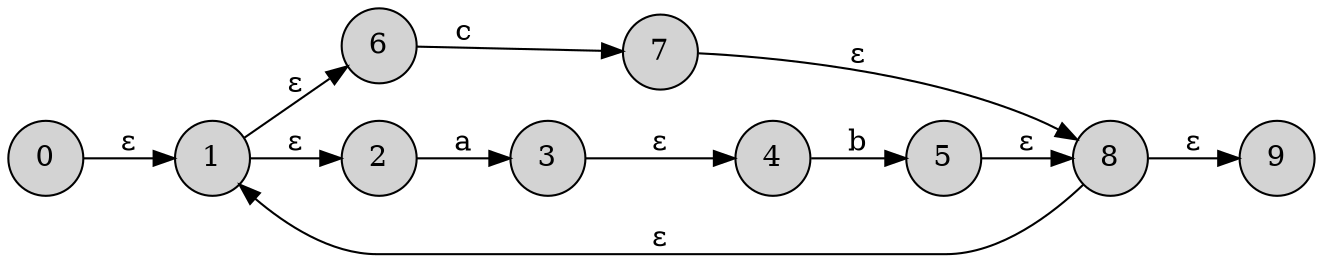 
digraph {
rankdir=LR;
node [shape = circle; style = filled;];
0->1[label="ε"];
4->5[label="b"];
3->4[label="ε"];
6->7[label="c"];
1->2[label="ε"];
1->6[label="ε"];
5->8[label="ε"];
7->8[label="ε"];
2->3[label="a"];
8->1[label="ε"];
8->9[label="ε"];
0 [label="0";]
9 [label="9";]
1 [label="1";]
8 [label="8";]
2 [label="2";]
3 [label="3";]
4 [label="4";]
5 [label="5";]
6 [label="6";]
7 [label="7";]
}

